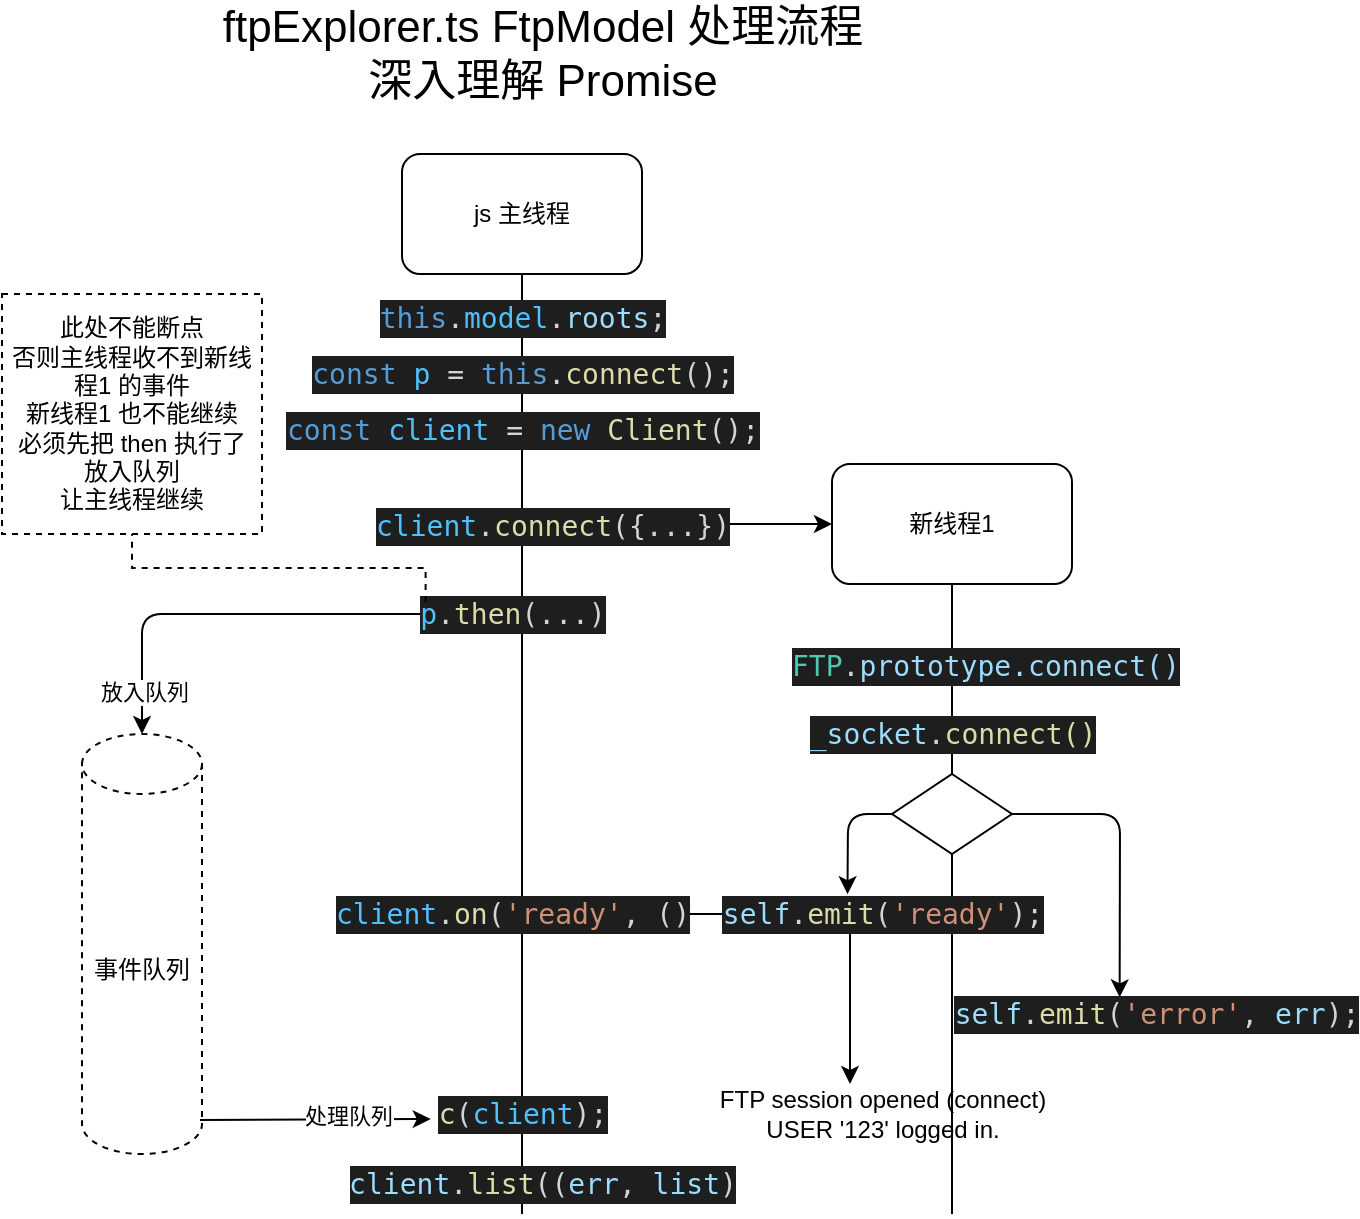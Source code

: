 <mxfile>
    <diagram id="qk-JqeQXHpUGqpJmAmFg" name="Page-1">
        <mxGraphModel dx="812" dy="695" grid="1" gridSize="10" guides="1" tooltips="1" connect="1" arrows="1" fold="1" page="1" pageScale="1" pageWidth="850" pageHeight="1100" background="none" math="0" shadow="0">
            <root>
                <mxCell id="0"/>
                <mxCell id="1" parent="0"/>
                <mxCell id="2" value="js 主线程" style="rounded=1;whiteSpace=wrap;html=1;" parent="1" vertex="1">
                    <mxGeometry x="323" y="90" width="120" height="60" as="geometry"/>
                </mxCell>
                <mxCell id="4" value="" style="endArrow=none;html=1;entryX=0.5;entryY=1;entryDx=0;entryDy=0;" parent="1" target="2" edge="1">
                    <mxGeometry width="50" height="50" relative="1" as="geometry">
                        <mxPoint x="383" y="620" as="sourcePoint"/>
                        <mxPoint x="733" y="280" as="targetPoint"/>
                    </mxGeometry>
                </mxCell>
                <mxCell id="5" value="&lt;div style=&quot;color: rgb(212 , 212 , 212) ; background-color: rgb(30 , 30 , 30) ; font-family: &amp;#34;source han sans hw sc&amp;#34; , &amp;#34;droid sans mono&amp;#34; , monospace , monospace , &amp;#34;droid sans fallback&amp;#34; ; font-size: 14px ; line-height: 19px&quot;&gt;&lt;span style=&quot;color: #569cd6&quot;&gt;const&lt;/span&gt; &lt;span style=&quot;color: #4fc1ff&quot;&gt;p&lt;/span&gt; = &lt;span style=&quot;color: #569cd6&quot;&gt;this&lt;/span&gt;.&lt;span style=&quot;color: #dcdcaa&quot;&gt;connect&lt;/span&gt;();&lt;/div&gt;" style="text;html=1;align=center;verticalAlign=middle;resizable=0;points=[];autosize=1;strokeColor=none;" parent="1" vertex="1">
                    <mxGeometry x="288" y="190" width="190" height="20" as="geometry"/>
                </mxCell>
                <mxCell id="6" value="&lt;div style=&quot;color: rgb(212 , 212 , 212) ; background-color: rgb(30 , 30 , 30) ; font-family: &amp;#34;source han sans hw sc&amp;#34; , &amp;#34;droid sans mono&amp;#34; , monospace , monospace , &amp;#34;droid sans fallback&amp;#34; ; font-size: 14px ; line-height: 19px&quot;&gt;&lt;span style=&quot;color: #569cd6&quot;&gt;this&lt;/span&gt;.&lt;span style=&quot;color: #4fc1ff&quot;&gt;model&lt;/span&gt;.&lt;span style=&quot;color: #9cdcfe&quot;&gt;roots&lt;/span&gt;;&lt;/div&gt;" style="text;html=1;align=center;verticalAlign=middle;resizable=0;points=[];autosize=1;strokeColor=none;" parent="1" vertex="1">
                    <mxGeometry x="318" y="162" width="130" height="20" as="geometry"/>
                </mxCell>
                <mxCell id="7" value="&lt;div style=&quot;color: rgb(212 , 212 , 212) ; background-color: rgb(30 , 30 , 30) ; font-family: &amp;#34;source han sans hw sc&amp;#34; , &amp;#34;droid sans mono&amp;#34; , monospace , monospace , &amp;#34;droid sans fallback&amp;#34; ; font-size: 14px ; line-height: 19px&quot;&gt;&lt;span style=&quot;color: #569cd6&quot;&gt;const&lt;/span&gt; &lt;span style=&quot;color: #4fc1ff&quot;&gt;client&lt;/span&gt; = &lt;span style=&quot;color: #569cd6&quot;&gt;new&lt;/span&gt; &lt;span style=&quot;color: #dcdcaa&quot;&gt;Client&lt;/span&gt;();&lt;/div&gt;" style="text;html=1;align=center;verticalAlign=middle;resizable=0;points=[];autosize=1;strokeColor=none;" parent="1" vertex="1">
                    <mxGeometry x="278" y="218" width="210" height="20" as="geometry"/>
                </mxCell>
                <mxCell id="10" value="" style="edgeStyle=none;html=1;" parent="1" source="8" target="9" edge="1">
                    <mxGeometry relative="1" as="geometry"/>
                </mxCell>
                <mxCell id="8" value="&lt;div style=&quot;color: rgb(212 , 212 , 212) ; background-color: rgb(30 , 30 , 30) ; font-family: &amp;#34;source han sans hw sc&amp;#34; , &amp;#34;droid sans mono&amp;#34; , monospace , monospace , &amp;#34;droid sans fallback&amp;#34; ; font-weight: normal ; font-size: 14px ; line-height: 19px&quot;&gt;&lt;div&gt;&lt;span style=&quot;color: #4fc1ff&quot;&gt;client&lt;/span&gt;&lt;span style=&quot;color: #d4d4d4&quot;&gt;.&lt;/span&gt;&lt;span style=&quot;color: #dcdcaa&quot;&gt;connect&lt;/span&gt;&lt;span style=&quot;color: #d4d4d4&quot;&gt;({...})&lt;/span&gt;&lt;/div&gt;&lt;/div&gt;" style="text;whiteSpace=wrap;html=1;" parent="1" vertex="1">
                    <mxGeometry x="308" y="260" width="140" height="30" as="geometry"/>
                </mxCell>
                <mxCell id="9" value="新线程1" style="rounded=1;whiteSpace=wrap;html=1;" parent="1" vertex="1">
                    <mxGeometry x="538" y="245" width="120" height="60" as="geometry"/>
                </mxCell>
                <mxCell id="11" value="" style="endArrow=none;html=1;exitX=0.5;exitY=1;exitDx=0;exitDy=0;" parent="1" source="9" edge="1">
                    <mxGeometry width="50" height="50" relative="1" as="geometry">
                        <mxPoint x="683" y="320" as="sourcePoint"/>
                        <mxPoint x="598" y="620" as="targetPoint"/>
                    </mxGeometry>
                </mxCell>
                <mxCell id="13" value="&lt;div style=&quot;color: rgb(212 , 212 , 212) ; background-color: rgb(30 , 30 , 30) ; font-family: &amp;#34;source han sans hw sc&amp;#34; , &amp;#34;droid sans mono&amp;#34; , monospace , monospace , &amp;#34;droid sans fallback&amp;#34; ; font-weight: normal ; font-size: 14px ; line-height: 19px&quot;&gt;&lt;div&gt;&lt;span style=&quot;color: #4ec9b0&quot;&gt;FTP&lt;/span&gt;&lt;span style=&quot;color: #d4d4d4&quot;&gt;.&lt;/span&gt;&lt;span style=&quot;color: #9cdcfe&quot;&gt;prototype.connect()&lt;/span&gt;&lt;/div&gt;&lt;/div&gt;" style="text;whiteSpace=wrap;html=1;" parent="1" vertex="1">
                    <mxGeometry x="515.5" y="330" width="165" height="30" as="geometry"/>
                </mxCell>
                <mxCell id="14" value="&lt;div style=&quot;color: rgb(212 , 212 , 212) ; background-color: rgb(30 , 30 , 30) ; font-family: &amp;#34;source han sans hw sc&amp;#34; , &amp;#34;droid sans mono&amp;#34; , monospace , monospace , &amp;#34;droid sans fallback&amp;#34; ; font-size: 14px ; line-height: 19px&quot;&gt;&lt;span style=&quot;color: #9cdcfe&quot;&gt;_socket&lt;/span&gt;.&lt;span style=&quot;color: #dcdcaa&quot;&gt;connect()&lt;/span&gt;&lt;/div&gt;" style="text;html=1;align=center;verticalAlign=middle;resizable=0;points=[];autosize=1;strokeColor=none;" parent="1" vertex="1">
                    <mxGeometry x="533" y="370" width="130" height="20" as="geometry"/>
                </mxCell>
                <mxCell id="34" value="" style="edgeStyle=none;html=1;" parent="1" source="15" target="33" edge="1">
                    <mxGeometry relative="1" as="geometry"/>
                </mxCell>
                <mxCell id="48" style="edgeStyle=none;html=1;endArrow=classic;endFill=1;" parent="1" edge="1">
                    <mxGeometry relative="1" as="geometry">
                        <mxPoint x="547" y="480" as="sourcePoint"/>
                        <mxPoint x="547" y="555" as="targetPoint"/>
                    </mxGeometry>
                </mxCell>
                <mxCell id="15" value="&lt;div style=&quot;color: rgb(212 , 212 , 212) ; background-color: rgb(30 , 30 , 30) ; font-family: &amp;#34;source han sans hw sc&amp;#34; , &amp;#34;droid sans mono&amp;#34; , monospace , monospace , &amp;#34;droid sans fallback&amp;#34; ; font-size: 14px ; line-height: 19px&quot;&gt;&lt;span style=&quot;color: #9cdcfe&quot;&gt;self&lt;/span&gt;.&lt;span style=&quot;color: #dcdcaa&quot;&gt;emit&lt;/span&gt;(&lt;span style=&quot;color: #ce9178&quot;&gt;'ready'&lt;/span&gt;);&lt;/div&gt;" style="text;html=1;align=center;verticalAlign=middle;resizable=0;points=[];autosize=1;strokeColor=none;" parent="1" vertex="1">
                    <mxGeometry x="488" y="460" width="150" height="20" as="geometry"/>
                </mxCell>
                <mxCell id="20" style="edgeStyle=none;html=1;entryX=0.385;entryY=0.004;entryDx=0;entryDy=0;entryPerimeter=0;" parent="1" source="16" target="15" edge="1">
                    <mxGeometry relative="1" as="geometry">
                        <Array as="points">
                            <mxPoint x="546" y="420"/>
                        </Array>
                    </mxGeometry>
                </mxCell>
                <mxCell id="16" value="" style="rhombus;whiteSpace=wrap;html=1;" parent="1" vertex="1">
                    <mxGeometry x="568" y="400" width="60" height="40" as="geometry"/>
                </mxCell>
                <mxCell id="18" value="&lt;div style=&quot;color: rgb(212 , 212 , 212) ; background-color: rgb(30 , 30 , 30) ; font-family: &amp;#34;source han sans hw sc&amp;#34; , &amp;#34;droid sans mono&amp;#34; , monospace , monospace , &amp;#34;droid sans fallback&amp;#34; ; font-size: 14px ; line-height: 19px&quot;&gt;&lt;span style=&quot;color: #9cdcfe&quot;&gt;self&lt;/span&gt;.&lt;span style=&quot;color: #dcdcaa&quot;&gt;emit&lt;/span&gt;(&lt;span style=&quot;color: #ce9178&quot;&gt;'error'&lt;/span&gt;, &lt;span style=&quot;color: #9cdcfe&quot;&gt;err&lt;/span&gt;);&lt;/div&gt;" style="text;html=1;align=center;verticalAlign=middle;resizable=0;points=[];autosize=1;strokeColor=none;" parent="1" vertex="1">
                    <mxGeometry x="610" y="510" width="180" height="20" as="geometry"/>
                </mxCell>
                <mxCell id="23" style="edgeStyle=none;html=1;entryX=0.399;entryY=0.084;entryDx=0;entryDy=0;entryPerimeter=0;" parent="1" source="16" target="18" edge="1">
                    <mxGeometry relative="1" as="geometry">
                        <mxPoint x="609.838" y="432.108" as="sourcePoint"/>
                        <mxPoint x="681.92" y="505.84" as="targetPoint"/>
                        <Array as="points">
                            <mxPoint x="682" y="420"/>
                        </Array>
                    </mxGeometry>
                </mxCell>
                <mxCell id="28" style="edgeStyle=none;html=1;" parent="1" source="24" edge="1">
                    <mxGeometry relative="1" as="geometry">
                        <mxPoint x="193" y="380" as="targetPoint"/>
                        <Array as="points">
                            <mxPoint x="193" y="320"/>
                        </Array>
                    </mxGeometry>
                </mxCell>
                <mxCell id="43" value="放入队列" style="edgeLabel;html=1;align=center;verticalAlign=middle;resizable=0;points=[];" parent="28" vertex="1" connectable="0">
                    <mxGeometry x="0.785" y="1" relative="1" as="geometry">
                        <mxPoint as="offset"/>
                    </mxGeometry>
                </mxCell>
                <mxCell id="24" value="&lt;div style=&quot;color: rgb(212 , 212 , 212) ; background-color: rgb(30 , 30 , 30) ; font-family: &amp;#34;source han sans hw sc&amp;#34; , &amp;#34;droid sans mono&amp;#34; , monospace , monospace , &amp;#34;droid sans fallback&amp;#34; ; font-size: 14px ; line-height: 19px&quot;&gt;&lt;span style=&quot;color: #4fc1ff&quot;&gt;p&lt;/span&gt;.&lt;span style=&quot;color: #dcdcaa&quot;&gt;then&lt;/span&gt;(...)&lt;/div&gt;" style="text;html=1;align=center;verticalAlign=middle;resizable=0;points=[];autosize=1;strokeColor=none;" parent="1" vertex="1">
                    <mxGeometry x="333" y="310" width="90" height="20" as="geometry"/>
                </mxCell>
                <mxCell id="31" value="此处不能断点&lt;br&gt;否则主线程收不到新线程1 的事件&lt;br&gt;新线程1 也不能继续&lt;br&gt;必须先把 then 执行了&lt;br&gt;放入队列&lt;br&gt;让主线程继续" style="whiteSpace=wrap;html=1;align=center;verticalAlign=middle;treeFolding=1;treeMoving=1;newEdgeStyle={&quot;edgeStyle&quot;:&quot;elbowEdgeStyle&quot;,&quot;startArrow&quot;:&quot;none&quot;,&quot;endArrow&quot;:&quot;none&quot;};dashed=1;" parent="1" vertex="1">
                    <mxGeometry x="123" y="160" width="130" height="120" as="geometry"/>
                </mxCell>
                <mxCell id="32" value="" style="edgeStyle=elbowEdgeStyle;elbow=vertical;startArrow=none;endArrow=none;rounded=0;dashed=1;exitX=0.02;exitY=0.201;exitDx=0;exitDy=0;exitPerimeter=0;" parent="1" source="24" target="31" edge="1">
                    <mxGeometry relative="1" as="geometry">
                        <mxPoint x="153" y="260" as="sourcePoint"/>
                    </mxGeometry>
                </mxCell>
                <mxCell id="33" value="&lt;div style=&quot;color: rgb(212 , 212 , 212) ; background-color: rgb(30 , 30 , 30) ; font-family: &amp;#34;source han sans hw sc&amp;#34; , &amp;#34;droid sans mono&amp;#34; , monospace , monospace , &amp;#34;droid sans fallback&amp;#34; ; font-size: 14px ; line-height: 19px&quot;&gt;&lt;span style=&quot;color: #4fc1ff&quot;&gt;client&lt;/span&gt;.&lt;span style=&quot;color: #dcdcaa&quot;&gt;on&lt;/span&gt;(&lt;span style=&quot;color: #ce9178&quot;&gt;'ready'&lt;/span&gt;, ()&lt;/div&gt;" style="text;html=1;align=center;verticalAlign=middle;resizable=0;points=[];autosize=1;strokeColor=none;" parent="1" vertex="1">
                    <mxGeometry x="298" y="460" width="160" height="20" as="geometry"/>
                </mxCell>
                <mxCell id="38" value="&lt;div style=&quot;color: rgb(212 , 212 , 212) ; background-color: rgb(30 , 30 , 30) ; font-family: &amp;#34;source han sans hw sc&amp;#34; , &amp;#34;droid sans mono&amp;#34; , monospace , monospace , &amp;#34;droid sans fallback&amp;#34; ; font-size: 14px ; line-height: 19px&quot;&gt;&lt;span style=&quot;color: #dcdcaa&quot;&gt;c&lt;/span&gt;(&lt;span style=&quot;color: #4fc1ff&quot;&gt;client&lt;/span&gt;);&lt;/div&gt;" style="text;html=1;align=center;verticalAlign=middle;resizable=0;points=[];autosize=1;strokeColor=none;" parent="1" vertex="1">
                    <mxGeometry x="338" y="560" width="90" height="20" as="geometry"/>
                </mxCell>
                <mxCell id="41" value="&lt;div style=&quot;color: rgb(212 , 212 , 212) ; background-color: rgb(30 , 30 , 30) ; font-family: &amp;#34;source han sans hw sc&amp;#34; , &amp;#34;droid sans mono&amp;#34; , monospace , monospace , &amp;#34;droid sans fallback&amp;#34; ; font-size: 14px ; line-height: 19px&quot;&gt;&lt;span style=&quot;color: #9cdcfe&quot;&gt;client&lt;/span&gt;.&lt;span style=&quot;color: #dcdcaa&quot;&gt;list&lt;/span&gt;((&lt;span style=&quot;color: #9cdcfe&quot;&gt;err&lt;/span&gt;, &lt;span style=&quot;color: #9cdcfe&quot;&gt;list&lt;/span&gt;)&lt;/div&gt;" style="text;html=1;align=center;verticalAlign=middle;resizable=0;points=[];autosize=1;strokeColor=none;" parent="1" vertex="1">
                    <mxGeometry x="303" y="595" width="180" height="20" as="geometry"/>
                </mxCell>
                <mxCell id="44" value="事件队列" style="shape=cylinder3;whiteSpace=wrap;html=1;boundedLbl=1;backgroundOutline=1;size=15;dashed=1;" parent="1" vertex="1">
                    <mxGeometry x="163" y="380" width="60" height="210" as="geometry"/>
                </mxCell>
                <mxCell id="45" value="" style="endArrow=classic;html=1;entryX=-0.007;entryY=0.626;entryDx=0;entryDy=0;entryPerimeter=0;endFill=1;" parent="1" target="38" edge="1">
                    <mxGeometry width="50" height="50" relative="1" as="geometry">
                        <mxPoint x="222" y="573" as="sourcePoint"/>
                        <mxPoint x="533" y="340" as="targetPoint"/>
                    </mxGeometry>
                </mxCell>
                <mxCell id="46" value="处理队列" style="edgeLabel;html=1;align=center;verticalAlign=middle;resizable=0;points=[];" parent="45" vertex="1" connectable="0">
                    <mxGeometry x="0.277" y="2" relative="1" as="geometry">
                        <mxPoint as="offset"/>
                    </mxGeometry>
                </mxCell>
                <mxCell id="47" value="FTP session opened (connect)&lt;br&gt;USER '123' logged in." style="text;html=1;align=center;verticalAlign=middle;resizable=0;points=[];autosize=1;strokeColor=none;" parent="1" vertex="1">
                    <mxGeometry x="473" y="555" width="180" height="30" as="geometry"/>
                </mxCell>
                <mxCell id="49" value="&lt;font style=&quot;font-size: 22px&quot;&gt;ftpExplorer.ts FtpModel 处理流程&lt;br&gt;深入理解 Promise&lt;/font&gt;" style="text;html=1;align=center;verticalAlign=middle;resizable=0;points=[];autosize=1;strokeColor=none;" parent="1" vertex="1">
                    <mxGeometry x="223" y="20" width="340" height="40" as="geometry"/>
                </mxCell>
            </root>
        </mxGraphModel>
    </diagram>
</mxfile>